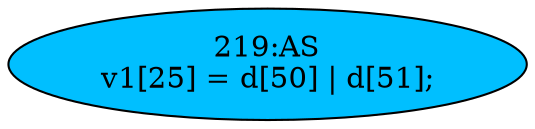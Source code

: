 strict digraph "" {
	node [label="\N"];
	"219:AS"	 [ast="<pyverilog.vparser.ast.Assign object at 0x7f4056d88f10>",
		def_var="['v1']",
		fillcolor=deepskyblue,
		label="219:AS
v1[25] = d[50] | d[51];",
		statements="[]",
		style=filled,
		typ=Assign,
		use_var="['d', 'd']"];
}

